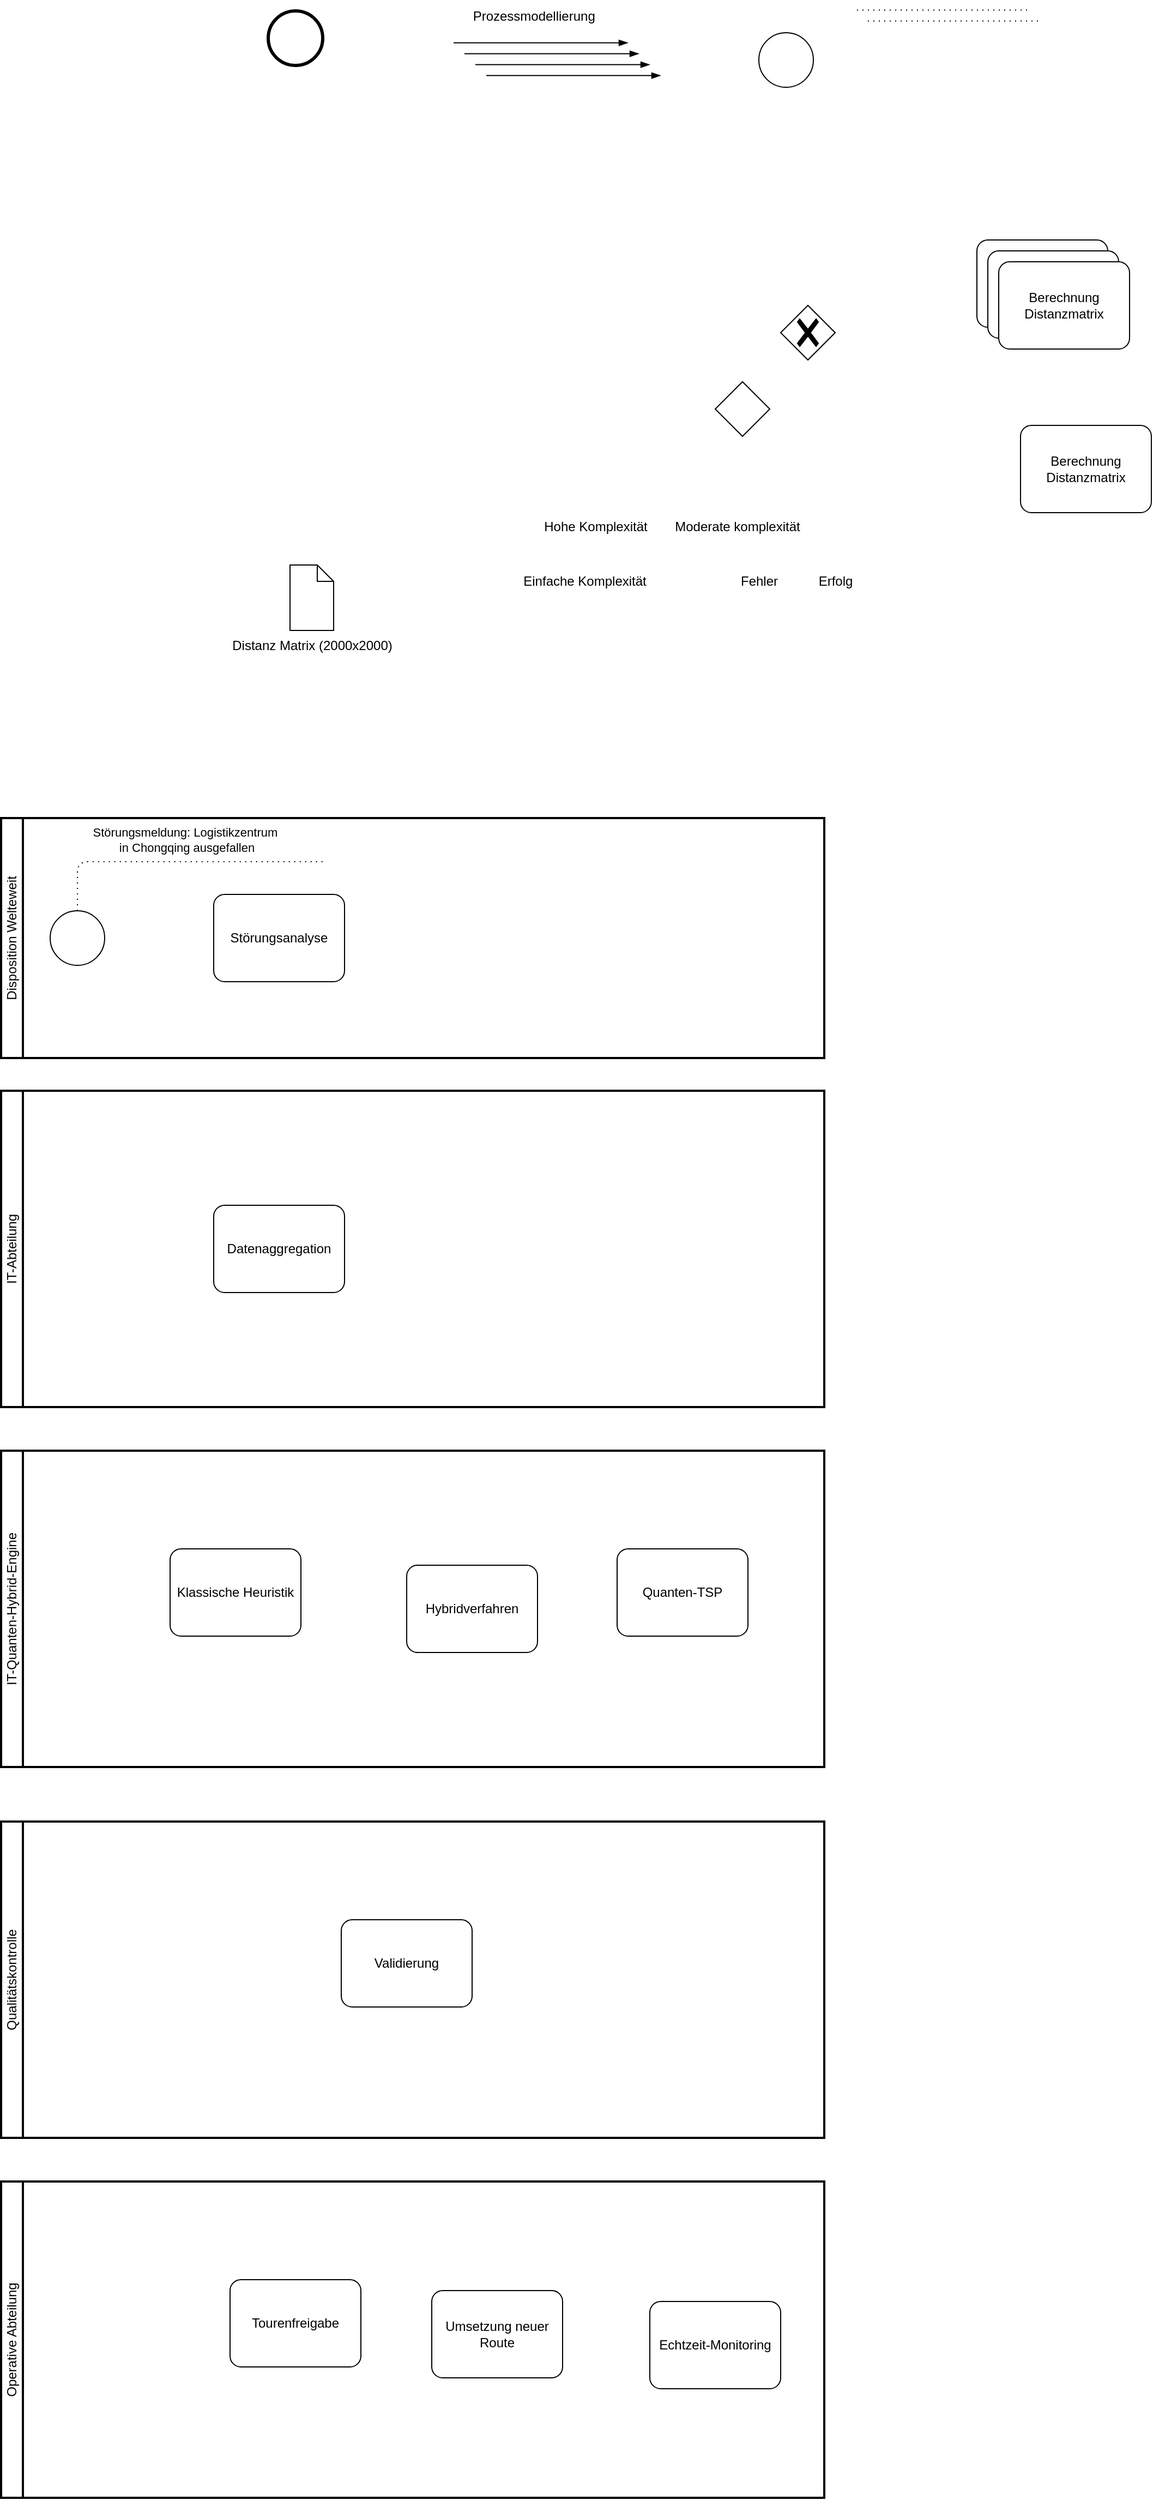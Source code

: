 <mxfile>
    <diagram id="vJ0QuDgpi79tC-6290td" name="Seite-1">
        <mxGraphModel dx="2522" dy="587" grid="1" gridSize="10" guides="1" tooltips="1" connect="1" arrows="1" fold="1" page="1" pageScale="1" pageWidth="827" pageHeight="1169" math="0" shadow="0">
            <root>
                <mxCell id="0"/>
                <mxCell id="1" parent="0"/>
                <mxCell id="2" value="Prozessmodellierung&amp;nbsp;" style="text;html=1;align=center;verticalAlign=middle;resizable=0;points=[];autosize=1;strokeColor=none;fillColor=none;" vertex="1" parent="1">
                    <mxGeometry x="-365" y="10" width="140" height="30" as="geometry"/>
                </mxCell>
                <mxCell id="4" value="Berechnung Distanzmatrix" style="points=[[0.25,0,0],[0.5,0,0],[0.75,0,0],[1,0.25,0],[1,0.5,0],[1,0.75,0],[0.75,1,0],[0.5,1,0],[0.25,1,0],[0,0.75,0],[0,0.5,0],[0,0.25,0]];shape=mxgraph.bpmn.task;whiteSpace=wrap;rectStyle=rounded;size=10;html=1;container=1;expand=0;collapsible=0;taskMarker=abstract;" vertex="1" parent="1">
                    <mxGeometry x="110" y="230" width="120" height="80" as="geometry"/>
                </mxCell>
                <mxCell id="5" value="Distanz Matrix (2000x2000)" style="shape=mxgraph.bpmn.data;labelPosition=center;verticalLabelPosition=bottom;align=center;verticalAlign=top;size=15;html=1;" vertex="1" parent="1">
                    <mxGeometry x="-520" y="528" width="40" height="60" as="geometry"/>
                </mxCell>
                <mxCell id="8" value="Disposition Welteweit" style="swimlane;html=1;startSize=20;fontStyle=0;collapsible=0;horizontal=0;swimlaneLine=1;swimlaneFillColor=#ffffff;strokeWidth=2;whiteSpace=wrap;" vertex="1" parent="1">
                    <mxGeometry x="-785" y="760" width="755" height="220" as="geometry"/>
                </mxCell>
                <mxCell id="32" value="" style="points=[[0.145,0.145,0],[0.5,0,0],[0.855,0.145,0],[1,0.5,0],[0.855,0.855,0],[0.5,1,0],[0.145,0.855,0],[0,0.5,0]];shape=mxgraph.bpmn.event;html=1;verticalLabelPosition=bottom;labelBackgroundColor=#ffffff;verticalAlign=top;align=center;perimeter=ellipsePerimeter;outlineConnect=0;aspect=fixed;outline=standard;symbol=general;" vertex="1" parent="8">
                    <mxGeometry x="45" y="85" width="50" height="50" as="geometry"/>
                </mxCell>
                <mxCell id="35" value="Störungsanalyse" style="points=[[0.25,0,0],[0.5,0,0],[0.75,0,0],[1,0.25,0],[1,0.5,0],[1,0.75,0],[0.75,1,0],[0.5,1,0],[0.25,1,0],[0,0.75,0],[0,0.5,0],[0,0.25,0]];shape=mxgraph.bpmn.task;whiteSpace=wrap;rectStyle=rounded;size=10;html=1;container=1;expand=0;collapsible=0;taskMarker=abstract;" vertex="1" parent="8">
                    <mxGeometry x="195" y="70" width="120" height="80" as="geometry"/>
                </mxCell>
                <mxCell id="10" value="" style="points=[[0.145,0.145,0],[0.5,0,0],[0.855,0.145,0],[1,0.5,0],[0.855,0.855,0],[0.5,1,0],[0.145,0.855,0],[0,0.5,0]];shape=mxgraph.bpmn.event;html=1;verticalLabelPosition=bottom;labelBackgroundColor=#ffffff;verticalAlign=top;align=center;perimeter=ellipsePerimeter;outlineConnect=0;aspect=fixed;outline=end;symbol=terminate2;" vertex="1" parent="1">
                    <mxGeometry x="-540" y="20" width="50" height="50" as="geometry"/>
                </mxCell>
                <mxCell id="11" value="" style="points=[[0.145,0.145,0],[0.5,0,0],[0.855,0.145,0],[1,0.5,0],[0.855,0.855,0],[0.5,1,0],[0.145,0.855,0],[0,0.5,0]];shape=mxgraph.bpmn.event;html=1;verticalLabelPosition=bottom;labelBackgroundColor=#ffffff;verticalAlign=top;align=center;perimeter=ellipsePerimeter;outlineConnect=0;aspect=fixed;outline=standard;symbol=general;" vertex="1" parent="1">
                    <mxGeometry x="-90" y="40" width="50" height="50" as="geometry"/>
                </mxCell>
                <mxCell id="12" value="" style="edgeStyle=elbowEdgeStyle;fontSize=12;html=1;endArrow=blockThin;endFill=1;" edge="1" parent="1">
                    <mxGeometry width="160" relative="1" as="geometry">
                        <mxPoint x="-370" y="49.31" as="sourcePoint"/>
                        <mxPoint x="-210" y="49.31" as="targetPoint"/>
                    </mxGeometry>
                </mxCell>
                <mxCell id="13" value="" style="edgeStyle=elbowEdgeStyle;fontSize=12;html=1;endArrow=blockThin;endFill=1;" edge="1" parent="1">
                    <mxGeometry width="160" relative="1" as="geometry">
                        <mxPoint x="-360" y="59.31" as="sourcePoint"/>
                        <mxPoint x="-200" y="59.31" as="targetPoint"/>
                    </mxGeometry>
                </mxCell>
                <mxCell id="14" value="" style="edgeStyle=elbowEdgeStyle;fontSize=12;html=1;endArrow=blockThin;endFill=1;" edge="1" parent="1">
                    <mxGeometry width="160" relative="1" as="geometry">
                        <mxPoint x="-350" y="69.31" as="sourcePoint"/>
                        <mxPoint x="-190" y="69.31" as="targetPoint"/>
                    </mxGeometry>
                </mxCell>
                <mxCell id="15" value="" style="edgeStyle=elbowEdgeStyle;fontSize=12;html=1;endArrow=blockThin;endFill=1;" edge="1" parent="1">
                    <mxGeometry width="160" relative="1" as="geometry">
                        <mxPoint x="-340" y="79.31" as="sourcePoint"/>
                        <mxPoint x="-180" y="79.31" as="targetPoint"/>
                    </mxGeometry>
                </mxCell>
                <mxCell id="17" value="Qualitätskontrolle" style="swimlane;html=1;startSize=20;fontStyle=0;collapsible=0;horizontal=0;swimlaneLine=1;swimlaneFillColor=#ffffff;strokeWidth=2;whiteSpace=wrap;" vertex="1" parent="1">
                    <mxGeometry x="-785" y="1680" width="755" height="290" as="geometry"/>
                </mxCell>
                <mxCell id="45" value="Validierung" style="points=[[0.25,0,0],[0.5,0,0],[0.75,0,0],[1,0.25,0],[1,0.5,0],[1,0.75,0],[0.75,1,0],[0.5,1,0],[0.25,1,0],[0,0.75,0],[0,0.5,0],[0,0.25,0]];shape=mxgraph.bpmn.task;whiteSpace=wrap;rectStyle=rounded;size=10;html=1;container=1;expand=0;collapsible=0;taskMarker=abstract;" vertex="1" parent="17">
                    <mxGeometry x="312" y="90" width="120" height="80" as="geometry"/>
                </mxCell>
                <mxCell id="19" value="Berechnung Distanzmatrix" style="points=[[0.25,0,0],[0.5,0,0],[0.75,0,0],[1,0.25,0],[1,0.5,0],[1,0.75,0],[0.75,1,0],[0.5,1,0],[0.25,1,0],[0,0.75,0],[0,0.5,0],[0,0.25,0]];shape=mxgraph.bpmn.task;whiteSpace=wrap;rectStyle=rounded;size=10;html=1;container=1;expand=0;collapsible=0;taskMarker=abstract;" vertex="1" parent="1">
                    <mxGeometry x="120" y="240" width="120" height="80" as="geometry"/>
                </mxCell>
                <mxCell id="20" value="Berechnung Distanzmatrix" style="points=[[0.25,0,0],[0.5,0,0],[0.75,0,0],[1,0.25,0],[1,0.5,0],[1,0.75,0],[0.75,1,0],[0.5,1,0],[0.25,1,0],[0,0.75,0],[0,0.5,0],[0,0.25,0]];shape=mxgraph.bpmn.task;whiteSpace=wrap;rectStyle=rounded;size=10;html=1;container=1;expand=0;collapsible=0;taskMarker=abstract;" vertex="1" parent="1">
                    <mxGeometry x="130" y="250" width="120" height="80" as="geometry"/>
                </mxCell>
                <mxCell id="23" value="" style="edgeStyle=elbowEdgeStyle;fontSize=12;html=1;endFill=0;startFill=0;endSize=6;startSize=6;dashed=1;dashPattern=1 4;endArrow=none;startArrow=none;" edge="1" parent="1">
                    <mxGeometry width="160" relative="1" as="geometry">
                        <mxPoint y="19.31" as="sourcePoint"/>
                        <mxPoint x="160" y="19.31" as="targetPoint"/>
                    </mxGeometry>
                </mxCell>
                <mxCell id="24" value="" style="edgeStyle=elbowEdgeStyle;fontSize=12;html=1;endFill=0;startFill=0;endSize=6;startSize=6;dashed=1;dashPattern=1 4;endArrow=none;startArrow=none;" edge="1" parent="1">
                    <mxGeometry width="160" relative="1" as="geometry">
                        <mxPoint x="10" y="29.31" as="sourcePoint"/>
                        <mxPoint x="170" y="29.31" as="targetPoint"/>
                    </mxGeometry>
                </mxCell>
                <mxCell id="25" value="" style="edgeStyle=elbowEdgeStyle;fontSize=12;html=1;endFill=0;startFill=0;endSize=6;startSize=6;dashed=1;dashPattern=1 4;endArrow=none;startArrow=none;exitX=0.5;exitY=0;exitDx=0;exitDy=0;exitPerimeter=0;" edge="1" parent="1" source="32">
                    <mxGeometry width="160" relative="1" as="geometry">
                        <mxPoint x="-650" y="680" as="sourcePoint"/>
                        <mxPoint x="-490" y="800" as="targetPoint"/>
                        <Array as="points">
                            <mxPoint x="-715" y="780"/>
                        </Array>
                    </mxGeometry>
                </mxCell>
                <mxCell id="33" value="Störungsmeldung: Logistikzentrum&amp;nbsp;&lt;div&gt;in Chongqing ausgefallen&lt;/div&gt;" style="edgeLabel;html=1;align=center;verticalAlign=middle;resizable=0;points=[];" vertex="1" connectable="0" parent="25">
                    <mxGeometry x="0.071" y="1" relative="1" as="geometry">
                        <mxPoint y="-19" as="offset"/>
                    </mxGeometry>
                </mxCell>
                <mxCell id="22" value="Berechnung Distanzmatrix" style="points=[[0.25,0,0],[0.5,0,0],[0.75,0,0],[1,0.25,0],[1,0.5,0],[1,0.75,0],[0.75,1,0],[0.5,1,0],[0.25,1,0],[0,0.75,0],[0,0.5,0],[0,0.25,0]];shape=mxgraph.bpmn.task;whiteSpace=wrap;rectStyle=rounded;size=10;html=1;container=1;expand=0;collapsible=0;taskMarker=abstract;" vertex="1" parent="1">
                    <mxGeometry x="150" y="400" width="120" height="80" as="geometry"/>
                </mxCell>
                <mxCell id="30" value="IT-Quanten-Hybrid-Engine" style="swimlane;html=1;startSize=20;fontStyle=0;collapsible=0;horizontal=0;swimlaneLine=1;swimlaneFillColor=#ffffff;strokeWidth=2;whiteSpace=wrap;" vertex="1" parent="1">
                    <mxGeometry x="-785" y="1340" width="755" height="290" as="geometry"/>
                </mxCell>
                <mxCell id="42" value="Klassische Heuristik" style="points=[[0.25,0,0],[0.5,0,0],[0.75,0,0],[1,0.25,0],[1,0.5,0],[1,0.75,0],[0.75,1,0],[0.5,1,0],[0.25,1,0],[0,0.75,0],[0,0.5,0],[0,0.25,0]];shape=mxgraph.bpmn.task;whiteSpace=wrap;rectStyle=rounded;size=10;html=1;container=1;expand=0;collapsible=0;taskMarker=abstract;" vertex="1" parent="30">
                    <mxGeometry x="155" y="90" width="120" height="80" as="geometry"/>
                </mxCell>
                <mxCell id="41" value="Hybridverfahren" style="points=[[0.25,0,0],[0.5,0,0],[0.75,0,0],[1,0.25,0],[1,0.5,0],[1,0.75,0],[0.75,1,0],[0.5,1,0],[0.25,1,0],[0,0.75,0],[0,0.5,0],[0,0.25,0]];shape=mxgraph.bpmn.task;whiteSpace=wrap;rectStyle=rounded;size=10;html=1;container=1;expand=0;collapsible=0;taskMarker=abstract;" vertex="1" parent="30">
                    <mxGeometry x="372" y="105" width="120" height="80" as="geometry"/>
                </mxCell>
                <mxCell id="40" value="Quanten-TSP" style="points=[[0.25,0,0],[0.5,0,0],[0.75,0,0],[1,0.25,0],[1,0.5,0],[1,0.75,0],[0.75,1,0],[0.5,1,0],[0.25,1,0],[0,0.75,0],[0,0.5,0],[0,0.25,0]];shape=mxgraph.bpmn.task;whiteSpace=wrap;rectStyle=rounded;size=10;html=1;container=1;expand=0;collapsible=0;taskMarker=abstract;" vertex="1" parent="30">
                    <mxGeometry x="565" y="90" width="120" height="80" as="geometry"/>
                </mxCell>
                <mxCell id="31" value="IT-Abteilung" style="swimlane;html=1;startSize=20;fontStyle=0;collapsible=0;horizontal=0;swimlaneLine=1;swimlaneFillColor=#ffffff;strokeWidth=2;whiteSpace=wrap;" vertex="1" parent="1">
                    <mxGeometry x="-785" y="1010" width="755" height="290" as="geometry"/>
                </mxCell>
                <mxCell id="39" value="Datenaggregation" style="points=[[0.25,0,0],[0.5,0,0],[0.75,0,0],[1,0.25,0],[1,0.5,0],[1,0.75,0],[0.75,1,0],[0.5,1,0],[0.25,1,0],[0,0.75,0],[0,0.5,0],[0,0.25,0]];shape=mxgraph.bpmn.task;whiteSpace=wrap;rectStyle=rounded;size=10;html=1;container=1;expand=0;collapsible=0;taskMarker=abstract;" vertex="1" parent="31">
                    <mxGeometry x="195" y="105" width="120" height="80" as="geometry"/>
                </mxCell>
                <mxCell id="34" value="Operative Abteilung" style="swimlane;html=1;startSize=20;fontStyle=0;collapsible=0;horizontal=0;swimlaneLine=1;swimlaneFillColor=#ffffff;strokeWidth=2;whiteSpace=wrap;" vertex="1" parent="1">
                    <mxGeometry x="-785" y="2010" width="755" height="290" as="geometry"/>
                </mxCell>
                <mxCell id="48" value="Tourenfreigabe" style="points=[[0.25,0,0],[0.5,0,0],[0.75,0,0],[1,0.25,0],[1,0.5,0],[1,0.75,0],[0.75,1,0],[0.5,1,0],[0.25,1,0],[0,0.75,0],[0,0.5,0],[0,0.25,0]];shape=mxgraph.bpmn.task;whiteSpace=wrap;rectStyle=rounded;size=10;html=1;container=1;expand=0;collapsible=0;taskMarker=abstract;" vertex="1" parent="34">
                    <mxGeometry x="210" y="90" width="120" height="80" as="geometry"/>
                </mxCell>
                <mxCell id="47" value="Umsetzung neuer Route" style="points=[[0.25,0,0],[0.5,0,0],[0.75,0,0],[1,0.25,0],[1,0.5,0],[1,0.75,0],[0.75,1,0],[0.5,1,0],[0.25,1,0],[0,0.75,0],[0,0.5,0],[0,0.25,0]];shape=mxgraph.bpmn.task;whiteSpace=wrap;rectStyle=rounded;size=10;html=1;container=1;expand=0;collapsible=0;taskMarker=abstract;" vertex="1" parent="34">
                    <mxGeometry x="395" y="100" width="120" height="80" as="geometry"/>
                </mxCell>
                <mxCell id="46" value="Echtzeit-Monitoring" style="points=[[0.25,0,0],[0.5,0,0],[0.75,0,0],[1,0.25,0],[1,0.5,0],[1,0.75,0],[0.75,1,0],[0.5,1,0],[0.25,1,0],[0,0.75,0],[0,0.5,0],[0,0.25,0]];shape=mxgraph.bpmn.task;whiteSpace=wrap;rectStyle=rounded;size=10;html=1;container=1;expand=0;collapsible=0;taskMarker=abstract;" vertex="1" parent="34">
                    <mxGeometry x="595" y="110" width="120" height="80" as="geometry"/>
                </mxCell>
                <mxCell id="49" value="" style="points=[[0.25,0.25,0],[0.5,0,0],[0.75,0.25,0],[1,0.5,0],[0.75,0.75,0],[0.5,1,0],[0.25,0.75,0],[0,0.5,0]];shape=mxgraph.bpmn.gateway2;html=1;verticalLabelPosition=bottom;labelBackgroundColor=#ffffff;verticalAlign=top;align=center;perimeter=rhombusPerimeter;outlineConnect=0;outline=none;symbol=none;gwType=exclusive;" vertex="1" parent="1">
                    <mxGeometry x="-70" y="290" width="50" height="50" as="geometry"/>
                </mxCell>
                <mxCell id="50" value="" style="points=[[0.25,0.25,0],[0.5,0,0],[0.75,0.25,0],[1,0.5,0],[0.75,0.75,0],[0.5,1,0],[0.25,0.75,0],[0,0.5,0]];shape=mxgraph.bpmn.gateway2;html=1;verticalLabelPosition=bottom;labelBackgroundColor=#ffffff;verticalAlign=top;align=center;perimeter=rhombusPerimeter;outlineConnect=0;outline=none;symbol=none;" vertex="1" parent="1">
                    <mxGeometry x="-130" y="360" width="50" height="50" as="geometry"/>
                </mxCell>
                <mxCell id="51" value="Hohe Komplexität" style="text;html=1;align=center;verticalAlign=middle;resizable=0;points=[];autosize=1;strokeColor=none;fillColor=none;" vertex="1" parent="1">
                    <mxGeometry x="-300" y="478" width="120" height="30" as="geometry"/>
                </mxCell>
                <mxCell id="52" value="Moderate komplexität" style="text;html=1;align=center;verticalAlign=middle;resizable=0;points=[];autosize=1;strokeColor=none;fillColor=none;" vertex="1" parent="1">
                    <mxGeometry x="-180" y="478" width="140" height="30" as="geometry"/>
                </mxCell>
                <mxCell id="53" value="Einfache Komplexität" style="text;html=1;align=center;verticalAlign=middle;resizable=0;points=[];autosize=1;strokeColor=none;fillColor=none;" vertex="1" parent="1">
                    <mxGeometry x="-320" y="528" width="140" height="30" as="geometry"/>
                </mxCell>
                <mxCell id="54" value="Fehler" style="text;html=1;align=center;verticalAlign=middle;resizable=0;points=[];autosize=1;strokeColor=none;fillColor=none;" vertex="1" parent="1">
                    <mxGeometry x="-120" y="528" width="60" height="30" as="geometry"/>
                </mxCell>
                <mxCell id="55" value="Erfolg" style="text;html=1;align=center;verticalAlign=middle;resizable=0;points=[];autosize=1;strokeColor=none;fillColor=none;" vertex="1" parent="1">
                    <mxGeometry x="-45" y="528" width="50" height="30" as="geometry"/>
                </mxCell>
            </root>
        </mxGraphModel>
    </diagram>
</mxfile>